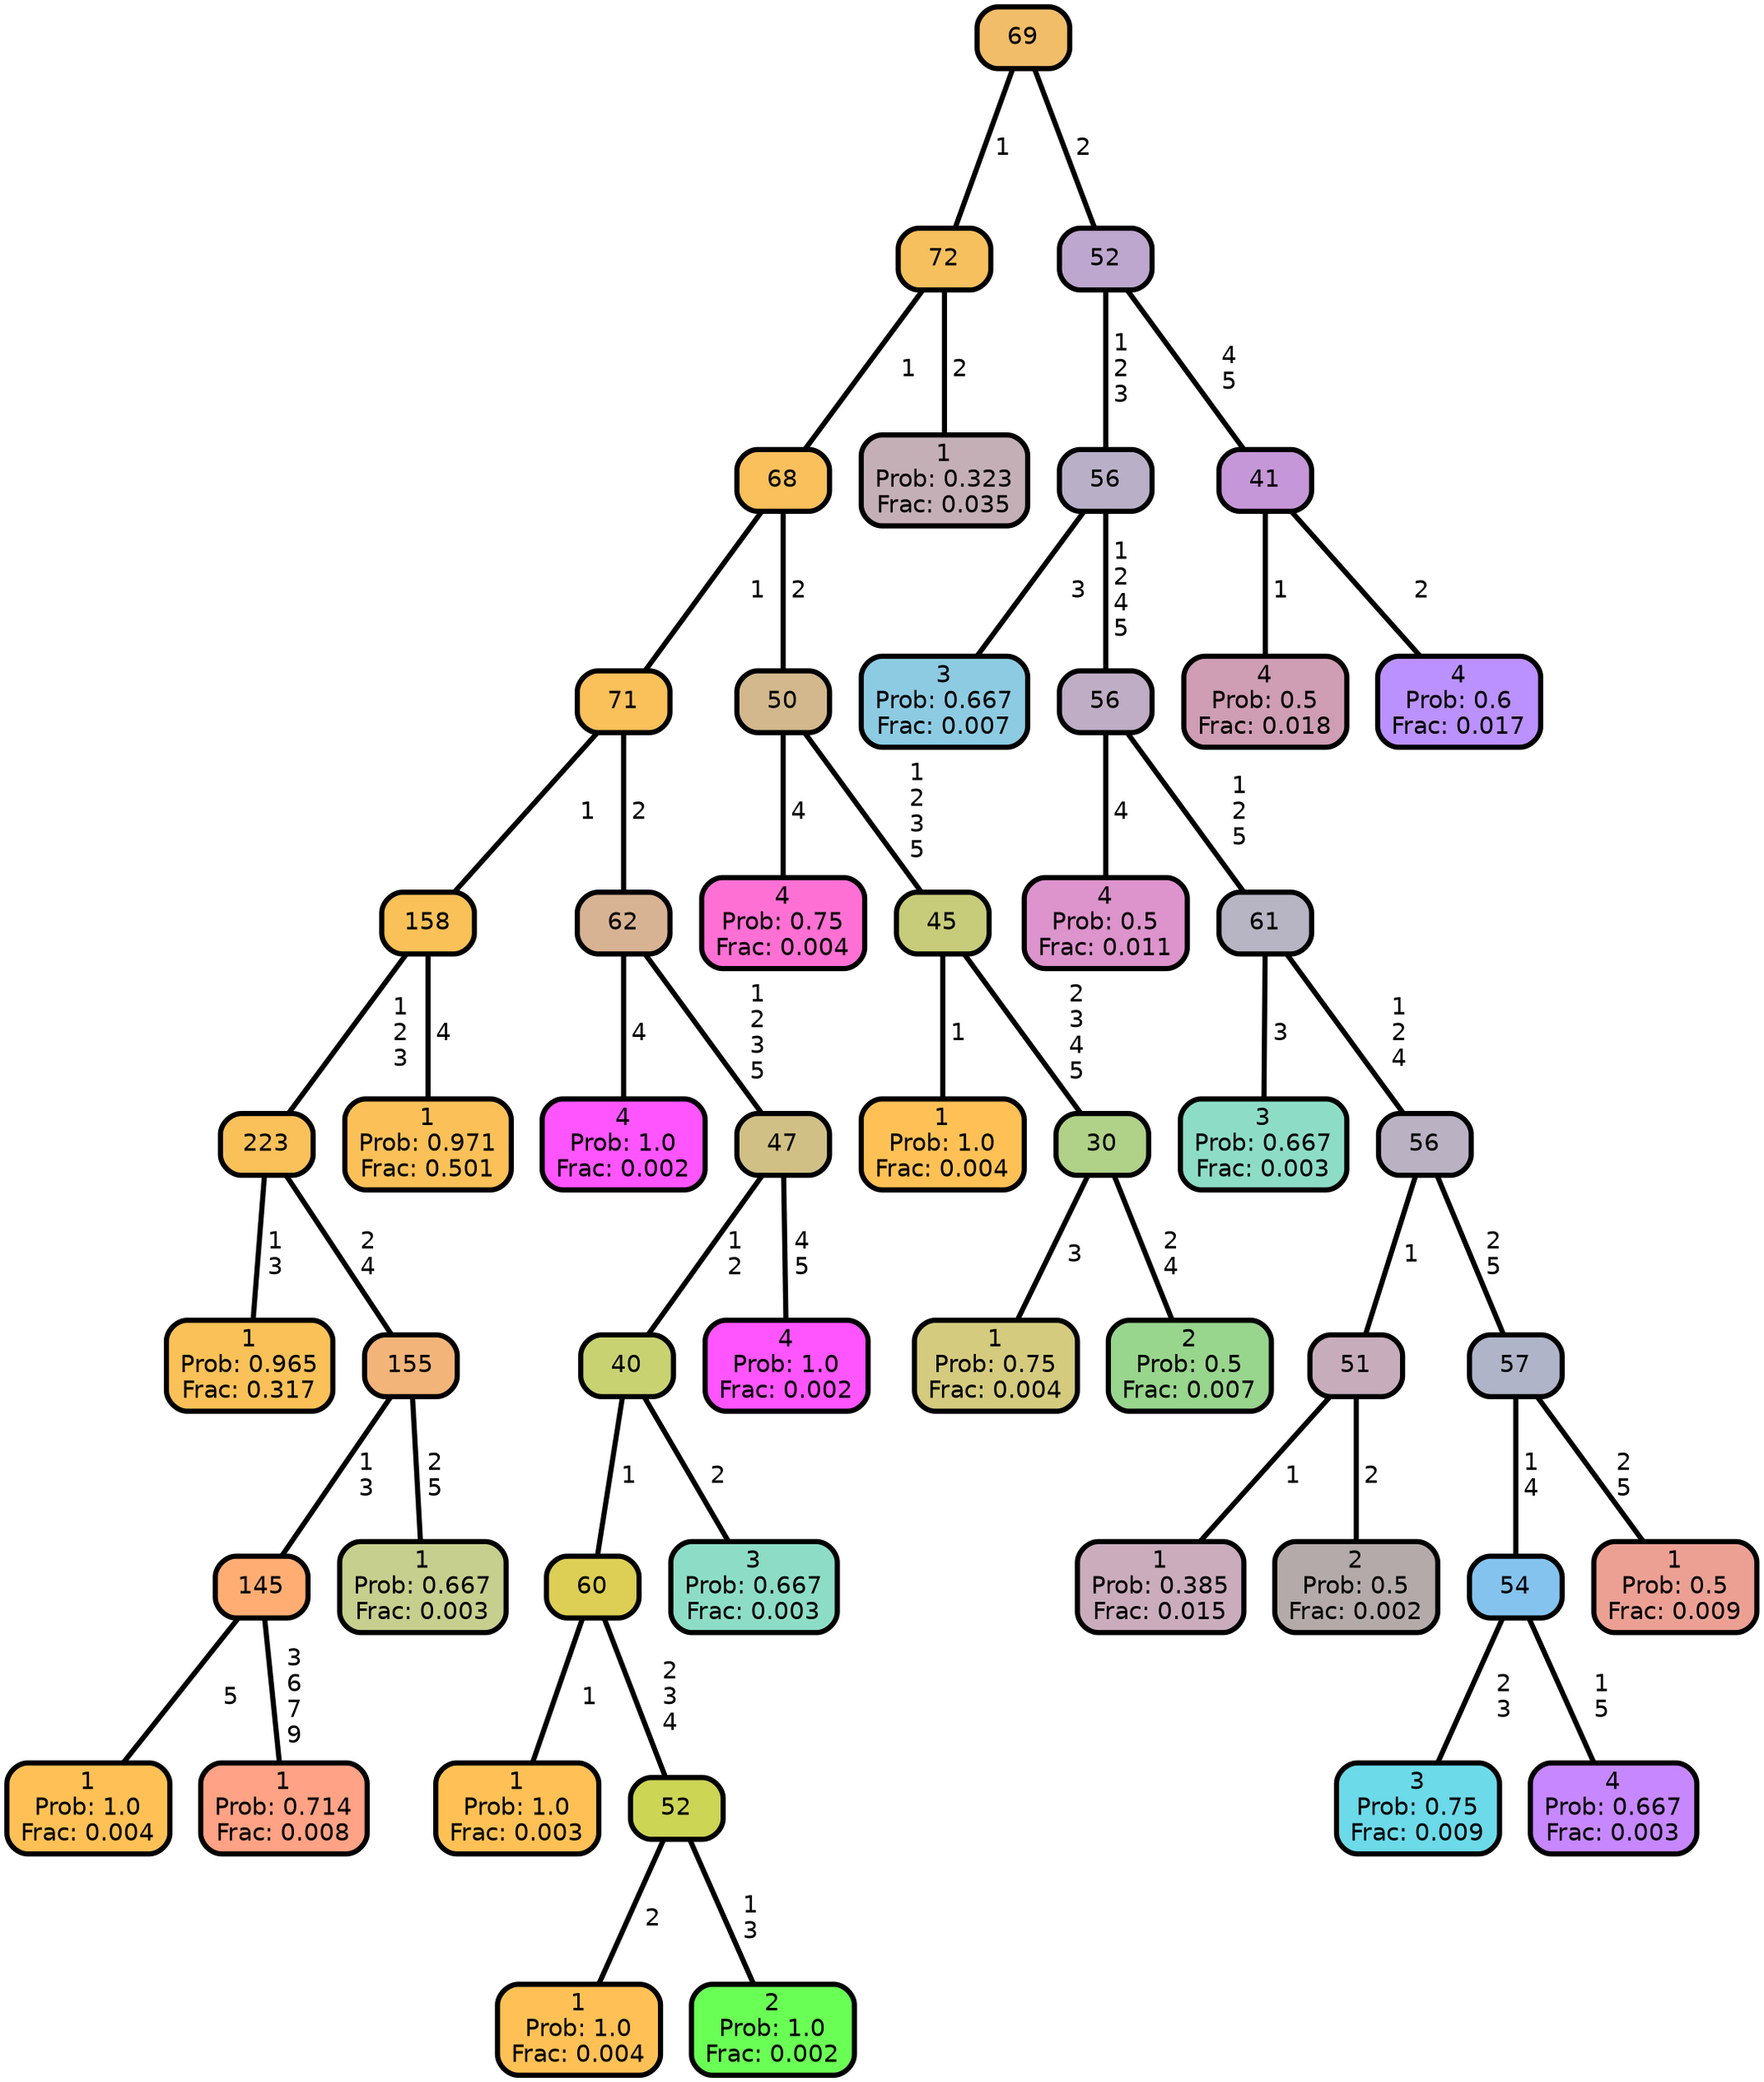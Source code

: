 graph Tree {
node [shape=box, style="filled, rounded",color="black",penwidth="3",fontcolor="black",                 fontname=helvetica] ;
graph [ranksep="0 equally", splines=straight,                 bgcolor=transparent, dpi=200] ;
edge [fontname=helvetica, color=black] ;
0 [label="1
Prob: 0.965
Frac: 0.317", fillcolor="#fac158"] ;
1 [label="223", fillcolor="#fac15a"] ;
2 [label="1
Prob: 1.0
Frac: 0.004", fillcolor="#ffc155"] ;
3 [label="145", fillcolor="#ffad73"] ;
4 [label="1
Prob: 0.714
Frac: 0.008", fillcolor="#ffa285"] ;
5 [label="155", fillcolor="#f2b479"] ;
6 [label="1
Prob: 0.667
Frac: 0.003", fillcolor="#c6cf8d"] ;
7 [label="158", fillcolor="#fac158"] ;
8 [label="1
Prob: 0.971
Frac: 0.501", fillcolor="#fbc158"] ;
9 [label="71", fillcolor="#fac05a"] ;
10 [label="4
Prob: 1.0
Frac: 0.002", fillcolor="#ff55ff"] ;
11 [label="62", fillcolor="#d7b394"] ;
12 [label="1
Prob: 1.0
Frac: 0.003", fillcolor="#ffc155"] ;
13 [label="60", fillcolor="#ddce55"] ;
14 [label="1
Prob: 1.0
Frac: 0.004", fillcolor="#ffc155"] ;
15 [label="52", fillcolor="#cdd555"] ;
16 [label="2
Prob: 1.0
Frac: 0.002", fillcolor="#6aff55"] ;
17 [label="40", fillcolor="#c9d271"] ;
18 [label="3
Prob: 0.667
Frac: 0.003", fillcolor="#8dddc6"] ;
19 [label="47", fillcolor="#d1c085"] ;
20 [label="4
Prob: 1.0
Frac: 0.002", fillcolor="#ff55ff"] ;
21 [label="68", fillcolor="#f9c05b"] ;
22 [label="4
Prob: 0.75
Frac: 0.004", fillcolor="#ff70d4"] ;
23 [label="50", fillcolor="#d3b88d"] ;
24 [label="1
Prob: 1.0
Frac: 0.004", fillcolor="#ffc155"] ;
25 [label="45", fillcolor="#c6cc79"] ;
26 [label="1
Prob: 0.75
Frac: 0.004", fillcolor="#d4cb7f"] ;
27 [label="30", fillcolor="#b0d188"] ;
28 [label="2
Prob: 0.5
Frac: 0.007", fillcolor="#98d58d"] ;
29 [label="72", fillcolor="#f7c05e"] ;
30 [label="1
Prob: 0.323
Frac: 0.035", fillcolor="#c4afb7"] ;
31 [label="69", fillcolor="#f1bd69"] ;
32 [label="3
Prob: 0.667
Frac: 0.007", fillcolor="#8dcbe2"] ;
33 [label="56", fillcolor="#b9b0c8"] ;
34 [label="4
Prob: 0.5
Frac: 0.011", fillcolor="#dd93cc"] ;
35 [label="56", fillcolor="#bfadc5"] ;
36 [label="3
Prob: 0.667
Frac: 0.003", fillcolor="#8dddc6"] ;
37 [label="61", fillcolor="#b7b4c3"] ;
38 [label="1
Prob: 0.385
Frac: 0.015", fillcolor="#caacbd"] ;
39 [label="51", fillcolor="#c7acbb"] ;
40 [label="2
Prob: 0.5
Frac: 0.002", fillcolor="#b4aaaa"] ;
41 [label="56", fillcolor="#bab1c3"] ;
42 [label="3
Prob: 0.75
Frac: 0.009", fillcolor="#6cdae9"] ;
43 [label="54", fillcolor="#85c3ef"] ;
44 [label="4
Prob: 0.667
Frac: 0.003", fillcolor="#c687ff"] ;
45 [label="57", fillcolor="#b0b4c9"] ;
46 [label="1
Prob: 0.5
Frac: 0.009", fillcolor="#eca094"] ;
47 [label="52", fillcolor="#bda7ce"] ;
48 [label="4
Prob: 0.5
Frac: 0.018", fillcolor="#cf9db4"] ;
49 [label="41", fillcolor="#c597d8"] ;
50 [label="4
Prob: 0.6
Frac: 0.017", fillcolor="#bb91ff"] ;
1 -- 0 [label=" 1\n 3",penwidth=3] ;
1 -- 5 [label=" 2\n 4",penwidth=3] ;
3 -- 2 [label=" 5",penwidth=3] ;
3 -- 4 [label=" 3\n 6\n 7\n 9",penwidth=3] ;
5 -- 3 [label=" 1\n 3",penwidth=3] ;
5 -- 6 [label=" 2\n 5",penwidth=3] ;
7 -- 1 [label=" 1\n 2\n 3",penwidth=3] ;
7 -- 8 [label=" 4",penwidth=3] ;
9 -- 7 [label=" 1",penwidth=3] ;
9 -- 11 [label=" 2",penwidth=3] ;
11 -- 10 [label=" 4",penwidth=3] ;
11 -- 19 [label=" 1\n 2\n 3\n 5",penwidth=3] ;
13 -- 12 [label=" 1",penwidth=3] ;
13 -- 15 [label=" 2\n 3\n 4",penwidth=3] ;
15 -- 14 [label=" 2",penwidth=3] ;
15 -- 16 [label=" 1\n 3",penwidth=3] ;
17 -- 13 [label=" 1",penwidth=3] ;
17 -- 18 [label=" 2",penwidth=3] ;
19 -- 17 [label=" 1\n 2",penwidth=3] ;
19 -- 20 [label=" 4\n 5",penwidth=3] ;
21 -- 9 [label=" 1",penwidth=3] ;
21 -- 23 [label=" 2",penwidth=3] ;
23 -- 22 [label=" 4",penwidth=3] ;
23 -- 25 [label=" 1\n 2\n 3\n 5",penwidth=3] ;
25 -- 24 [label=" 1",penwidth=3] ;
25 -- 27 [label=" 2\n 3\n 4\n 5",penwidth=3] ;
27 -- 26 [label=" 3",penwidth=3] ;
27 -- 28 [label=" 2\n 4",penwidth=3] ;
29 -- 21 [label=" 1",penwidth=3] ;
29 -- 30 [label=" 2",penwidth=3] ;
31 -- 29 [label=" 1",penwidth=3] ;
31 -- 47 [label=" 2",penwidth=3] ;
33 -- 32 [label=" 3",penwidth=3] ;
33 -- 35 [label=" 1\n 2\n 4\n 5",penwidth=3] ;
35 -- 34 [label=" 4",penwidth=3] ;
35 -- 37 [label=" 1\n 2\n 5",penwidth=3] ;
37 -- 36 [label=" 3",penwidth=3] ;
37 -- 41 [label=" 1\n 2\n 4",penwidth=3] ;
39 -- 38 [label=" 1",penwidth=3] ;
39 -- 40 [label=" 2",penwidth=3] ;
41 -- 39 [label=" 1",penwidth=3] ;
41 -- 45 [label=" 2\n 5",penwidth=3] ;
43 -- 42 [label=" 2\n 3",penwidth=3] ;
43 -- 44 [label=" 1\n 5",penwidth=3] ;
45 -- 43 [label=" 1\n 4",penwidth=3] ;
45 -- 46 [label=" 2\n 5",penwidth=3] ;
47 -- 33 [label=" 1\n 2\n 3",penwidth=3] ;
47 -- 49 [label=" 4\n 5",penwidth=3] ;
49 -- 48 [label=" 1",penwidth=3] ;
49 -- 50 [label=" 2",penwidth=3] ;
{rank = same;}}
